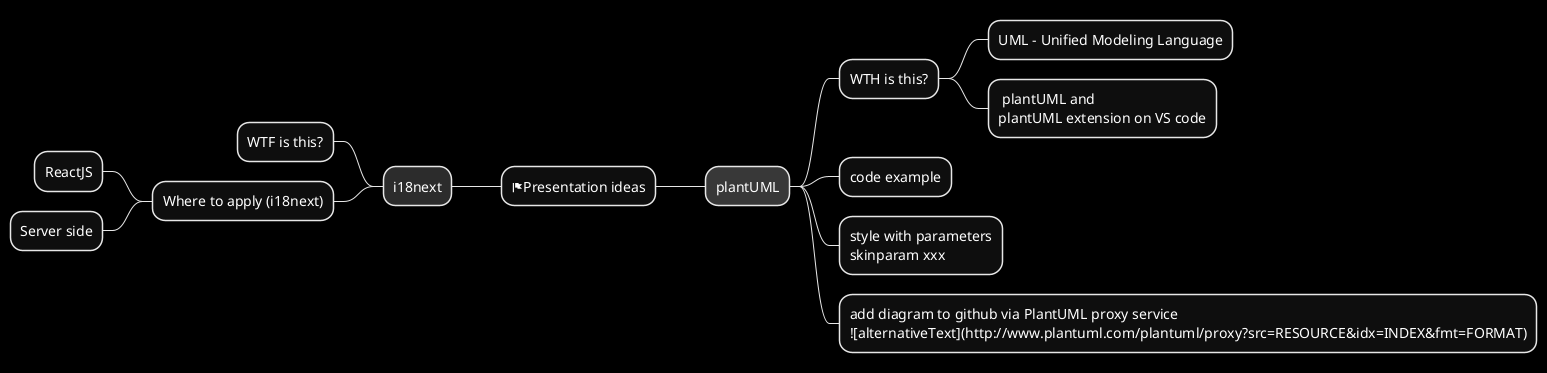 @startmindmap

' skinparam HPmindmap {

' }
skinparam Monochrome reverse

+ <&flag>Presentation ideas

++[#lightgreen] plantUML
+++ WTH is this?
++++ UML - Unified Modeling Language
****: plantUML and
plantUML extension on VS code;
+++ code example
***:style with parameters
skinparam xxx;
***:add diagram to github via PlantUML proxy service
![alternativeText](http://www.plantuml.com/plantuml/proxy?src=RESOURCE&idx=INDEX&fmt=FORMAT);


--[#Lightgrey] i18next
--- WTF is this?
--- Where to apply (i18next)
---- ReactJS
---- Server side


@endmindmap